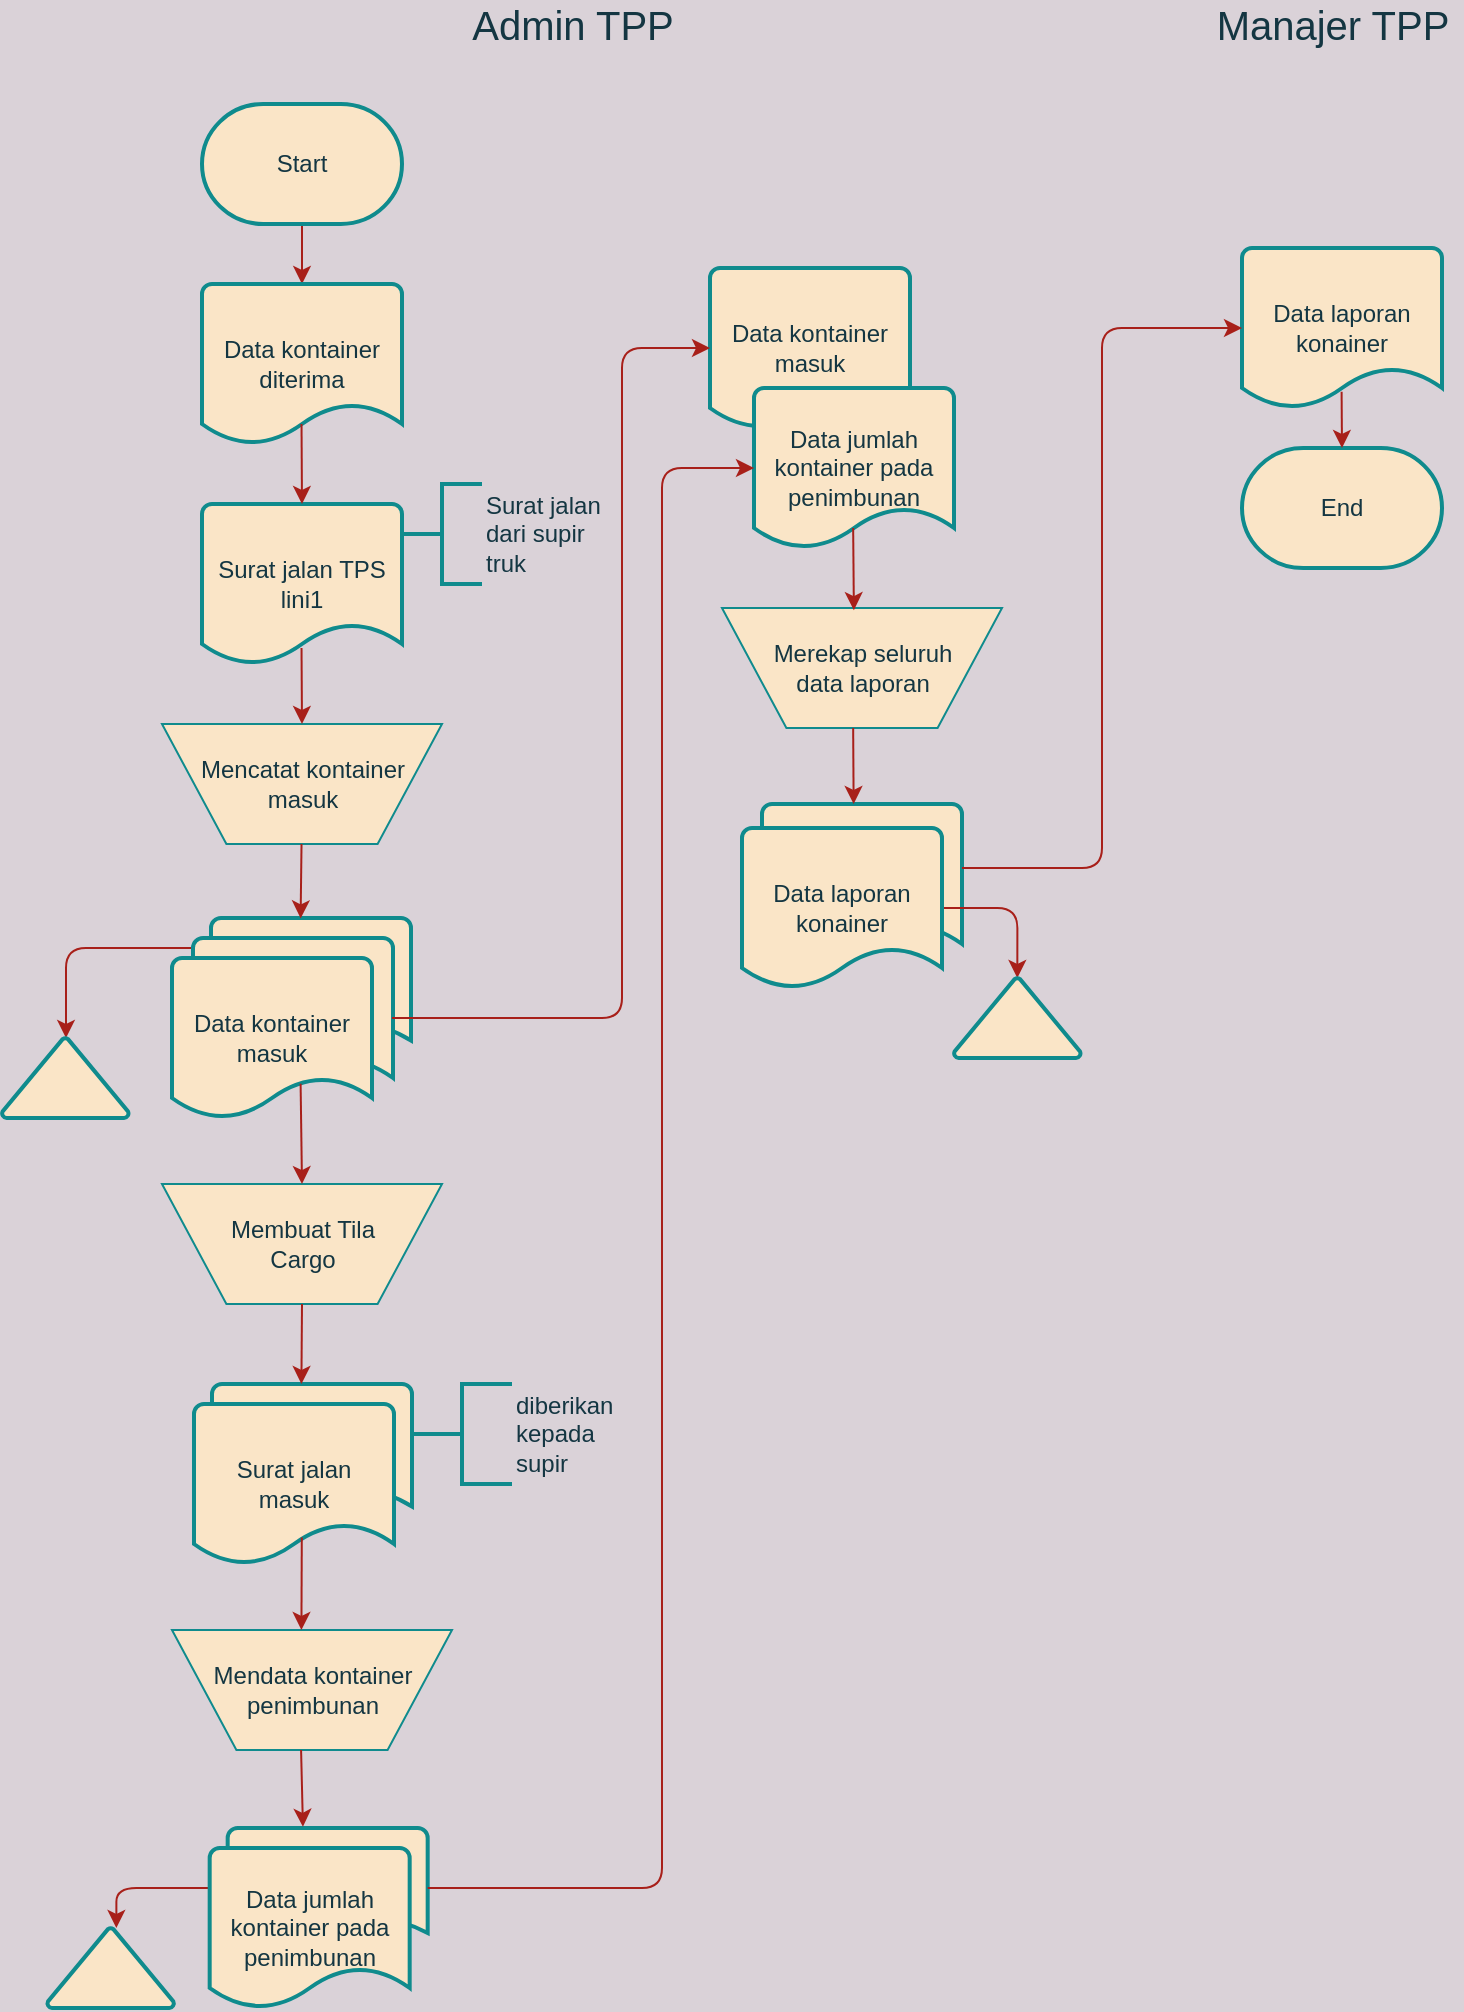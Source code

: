<mxfile version="13.8.1" type="github">
  <diagram id="C5RBs43oDa-KdzZeNtuy" name="Kntainer Masuk">
    <mxGraphModel dx="1483" dy="781" grid="1" gridSize="10" guides="1" tooltips="1" connect="1" arrows="1" fold="1" page="1" pageScale="1" pageWidth="827" pageHeight="1169" background="#DAD2D8" math="0" shadow="0">
      <root>
        <mxCell id="WIyWlLk6GJQsqaUBKTNV-0" />
        <mxCell id="WIyWlLk6GJQsqaUBKTNV-1" parent="WIyWlLk6GJQsqaUBKTNV-0" />
        <mxCell id="tV1ILy-u4YtAFmCyhSWu-0" value="&lt;font style=&quot;font-size: 20px&quot;&gt;Admin TPP&lt;/font&gt;" style="text;html=1;align=center;verticalAlign=middle;resizable=0;points=[];autosize=1;fontColor=#143642;" vertex="1" parent="WIyWlLk6GJQsqaUBKTNV-1">
          <mxGeometry x="235" y="38" width="120" height="20" as="geometry" />
        </mxCell>
        <mxCell id="tV1ILy-u4YtAFmCyhSWu-1" value="&lt;div style=&quot;font-size: 20px&quot;&gt;&lt;font style=&quot;font-size: 20px&quot;&gt;Manajer TPP&lt;/font&gt;&lt;/div&gt;" style="text;html=1;align=center;verticalAlign=middle;resizable=0;points=[];autosize=1;fontColor=#143642;" vertex="1" parent="WIyWlLk6GJQsqaUBKTNV-1">
          <mxGeometry x="610" y="38" width="130" height="20" as="geometry" />
        </mxCell>
        <mxCell id="tV1ILy-u4YtAFmCyhSWu-147" style="edgeStyle=orthogonalEdgeStyle;orthogonalLoop=1;jettySize=auto;html=1;labelBackgroundColor=#DAD2D8;strokeColor=#A8201A;fontColor=#143642;" edge="1" parent="WIyWlLk6GJQsqaUBKTNV-1" source="tV1ILy-u4YtAFmCyhSWu-2" target="tV1ILy-u4YtAFmCyhSWu-3">
          <mxGeometry relative="1" as="geometry" />
        </mxCell>
        <mxCell id="tV1ILy-u4YtAFmCyhSWu-2" value="Start" style="strokeWidth=2;html=1;shape=mxgraph.flowchart.terminator;whiteSpace=wrap;fillColor=#FAE5C7;strokeColor=#0F8B8D;fontColor=#143642;" vertex="1" parent="WIyWlLk6GJQsqaUBKTNV-1">
          <mxGeometry x="110" y="88" width="100" height="60" as="geometry" />
        </mxCell>
        <mxCell id="tV1ILy-u4YtAFmCyhSWu-3" value="Data kontainer diterima" style="strokeWidth=2;html=1;shape=mxgraph.flowchart.document2;whiteSpace=wrap;size=0.25;fillColor=#FAE5C7;strokeColor=#0F8B8D;fontColor=#143642;" vertex="1" parent="WIyWlLk6GJQsqaUBKTNV-1">
          <mxGeometry x="110" y="178" width="100" height="80" as="geometry" />
        </mxCell>
        <mxCell id="tV1ILy-u4YtAFmCyhSWu-5" value="&lt;div&gt;Surat jalan TPS &lt;br&gt;&lt;/div&gt;&lt;div&gt;lini1&lt;/div&gt;" style="strokeWidth=2;html=1;shape=mxgraph.flowchart.document2;whiteSpace=wrap;size=0.25;fillColor=#FAE5C7;strokeColor=#0F8B8D;fontColor=#143642;" vertex="1" parent="WIyWlLk6GJQsqaUBKTNV-1">
          <mxGeometry x="110" y="288" width="100" height="80" as="geometry" />
        </mxCell>
        <mxCell id="tV1ILy-u4YtAFmCyhSWu-7" value="" style="verticalLabelPosition=bottom;verticalAlign=top;html=1;shape=trapezoid;perimeter=trapezoidPerimeter;whiteSpace=wrap;size=0.23;arcSize=10;flipV=1;fillColor=#FAE5C7;strokeColor=#0F8B8D;fontColor=#143642;" vertex="1" parent="WIyWlLk6GJQsqaUBKTNV-1">
          <mxGeometry x="90" y="398" width="140" height="60" as="geometry" />
        </mxCell>
        <mxCell id="tV1ILy-u4YtAFmCyhSWu-8" value="&lt;div&gt;Mencatat kontainer &lt;br&gt;&lt;/div&gt;&lt;div&gt;masuk&lt;/div&gt;" style="text;html=1;align=center;verticalAlign=middle;resizable=0;points=[];autosize=1;fontColor=#143642;" vertex="1" parent="WIyWlLk6GJQsqaUBKTNV-1">
          <mxGeometry x="105" y="413" width="110" height="30" as="geometry" />
        </mxCell>
        <mxCell id="tV1ILy-u4YtAFmCyhSWu-9" value="&lt;div&gt;Surat jalan&lt;/div&gt;&lt;div&gt; dari supir &lt;br&gt;&lt;/div&gt;&lt;div&gt;truk&lt;/div&gt;" style="strokeWidth=2;html=1;shape=mxgraph.flowchart.annotation_2;align=left;labelPosition=right;pointerEvents=1;fillColor=#FAE5C7;strokeColor=#0F8B8D;fontColor=#143642;" vertex="1" parent="WIyWlLk6GJQsqaUBKTNV-1">
          <mxGeometry x="210" y="278" width="40" height="50" as="geometry" />
        </mxCell>
        <mxCell id="tV1ILy-u4YtAFmCyhSWu-12" value="" style="verticalLabelPosition=bottom;verticalAlign=top;html=1;shape=trapezoid;perimeter=trapezoidPerimeter;whiteSpace=wrap;size=0.23;arcSize=10;flipV=1;fillColor=#FAE5C7;strokeColor=#0F8B8D;fontColor=#143642;" vertex="1" parent="WIyWlLk6GJQsqaUBKTNV-1">
          <mxGeometry x="90" y="628" width="140" height="60" as="geometry" />
        </mxCell>
        <mxCell id="tV1ILy-u4YtAFmCyhSWu-13" value="&lt;div&gt;Membuat Tila &lt;br&gt;&lt;/div&gt;&lt;div&gt;Cargo&lt;br&gt;&lt;/div&gt;" style="text;html=1;align=center;verticalAlign=middle;resizable=0;points=[];autosize=1;fontColor=#143642;" vertex="1" parent="WIyWlLk6GJQsqaUBKTNV-1">
          <mxGeometry x="120" y="643" width="80" height="30" as="geometry" />
        </mxCell>
        <mxCell id="tV1ILy-u4YtAFmCyhSWu-14" value="&lt;div&gt;Surat jalan &lt;br&gt;&lt;/div&gt;&lt;div&gt;masuk&lt;/div&gt;" style="strokeWidth=2;html=1;shape=mxgraph.flowchart.document2;whiteSpace=wrap;size=0.25;fillColor=#FAE5C7;strokeColor=#0F8B8D;fontColor=#143642;" vertex="1" parent="WIyWlLk6GJQsqaUBKTNV-1">
          <mxGeometry x="115" y="728" width="100" height="70" as="geometry" />
        </mxCell>
        <mxCell id="tV1ILy-u4YtAFmCyhSWu-15" value="&lt;div&gt;Surat jalan &lt;br&gt;&lt;/div&gt;&lt;div&gt;masuk&lt;/div&gt;" style="strokeWidth=2;html=1;shape=mxgraph.flowchart.document2;whiteSpace=wrap;size=0.25;fillColor=#FAE5C7;strokeColor=#0F8B8D;fontColor=#143642;" vertex="1" parent="WIyWlLk6GJQsqaUBKTNV-1">
          <mxGeometry x="106" y="738" width="100" height="80" as="geometry" />
        </mxCell>
        <mxCell id="tV1ILy-u4YtAFmCyhSWu-16" value="&lt;div&gt;diberikan &lt;br&gt;&lt;/div&gt;&lt;div&gt;kepada &lt;br&gt;&lt;/div&gt;&lt;div&gt;supir&lt;/div&gt;" style="strokeWidth=2;html=1;shape=mxgraph.flowchart.annotation_2;align=left;labelPosition=right;pointerEvents=1;fillColor=#FAE5C7;strokeColor=#0F8B8D;fontColor=#143642;" vertex="1" parent="WIyWlLk6GJQsqaUBKTNV-1">
          <mxGeometry x="215" y="728" width="50" height="50" as="geometry" />
        </mxCell>
        <mxCell id="tV1ILy-u4YtAFmCyhSWu-17" value="" style="verticalLabelPosition=bottom;verticalAlign=top;html=1;shape=trapezoid;perimeter=trapezoidPerimeter;whiteSpace=wrap;size=0.23;arcSize=10;flipV=1;fillColor=#FAE5C7;strokeColor=#0F8B8D;fontColor=#143642;" vertex="1" parent="WIyWlLk6GJQsqaUBKTNV-1">
          <mxGeometry x="95" y="851" width="140" height="60" as="geometry" />
        </mxCell>
        <mxCell id="tV1ILy-u4YtAFmCyhSWu-18" value="&lt;div&gt;Mendata kontainer&lt;/div&gt;&lt;div&gt;penimbunan&lt;br&gt;&lt;/div&gt;" style="text;html=1;align=center;verticalAlign=middle;resizable=0;points=[];autosize=1;fontColor=#143642;" vertex="1" parent="WIyWlLk6GJQsqaUBKTNV-1">
          <mxGeometry x="110" y="866" width="110" height="30" as="geometry" />
        </mxCell>
        <mxCell id="tV1ILy-u4YtAFmCyhSWu-31" value="" style="edgeStyle=orthogonalEdgeStyle;orthogonalLoop=1;jettySize=auto;html=1;entryX=0.5;entryY=0;entryDx=0;entryDy=0;entryPerimeter=0;labelBackgroundColor=#DAD2D8;strokeColor=#A8201A;fontColor=#143642;" edge="1" parent="WIyWlLk6GJQsqaUBKTNV-1" source="tV1ILy-u4YtAFmCyhSWu-21">
          <mxGeometry relative="1" as="geometry">
            <mxPoint x="67.175" y="1000" as="targetPoint" />
            <Array as="points">
              <mxPoint x="66.84" y="980" />
            </Array>
          </mxGeometry>
        </mxCell>
        <mxCell id="tV1ILy-u4YtAFmCyhSWu-21" value="&lt;div&gt;Surat jalan &lt;br&gt;&lt;/div&gt;&lt;div&gt;masuk&lt;/div&gt;" style="strokeWidth=2;html=1;shape=mxgraph.flowchart.document2;whiteSpace=wrap;size=0.25;fillColor=#FAE5C7;strokeColor=#0F8B8D;fontColor=#143642;" vertex="1" parent="WIyWlLk6GJQsqaUBKTNV-1">
          <mxGeometry x="122.84" y="950" width="100" height="60" as="geometry" />
        </mxCell>
        <mxCell id="tV1ILy-u4YtAFmCyhSWu-22" value="Data jumlah kontainer pada penimbunan" style="strokeWidth=2;html=1;shape=mxgraph.flowchart.document2;whiteSpace=wrap;size=0.25;fillColor=#FAE5C7;strokeColor=#0F8B8D;fontColor=#143642;" vertex="1" parent="WIyWlLk6GJQsqaUBKTNV-1">
          <mxGeometry x="113.84" y="960" width="100" height="80" as="geometry" />
        </mxCell>
        <mxCell id="tV1ILy-u4YtAFmCyhSWu-28" value="" style="edgeStyle=orthogonalEdgeStyle;orthogonalLoop=1;jettySize=auto;html=1;labelBackgroundColor=#DAD2D8;strokeColor=#A8201A;fontColor=#143642;" edge="1" parent="WIyWlLk6GJQsqaUBKTNV-1" source="tV1ILy-u4YtAFmCyhSWu-23" target="tV1ILy-u4YtAFmCyhSWu-25">
          <mxGeometry relative="1" as="geometry">
            <Array as="points">
              <mxPoint x="42" y="510" />
            </Array>
          </mxGeometry>
        </mxCell>
        <mxCell id="tV1ILy-u4YtAFmCyhSWu-23" value="&lt;div&gt;Surat jalan &lt;br&gt;&lt;/div&gt;&lt;div&gt;masuk&lt;/div&gt;" style="strokeWidth=2;html=1;shape=mxgraph.flowchart.document2;whiteSpace=wrap;size=0.25;fillColor=#FAE5C7;strokeColor=#0F8B8D;fontColor=#143642;" vertex="1" parent="WIyWlLk6GJQsqaUBKTNV-1">
          <mxGeometry x="114.5" y="495" width="100" height="70" as="geometry" />
        </mxCell>
        <mxCell id="tV1ILy-u4YtAFmCyhSWu-24" value="Data kontainer masuk" style="strokeWidth=2;html=1;shape=mxgraph.flowchart.document2;whiteSpace=wrap;size=0.25;fillColor=#FAE5C7;strokeColor=#0F8B8D;fontColor=#143642;" vertex="1" parent="WIyWlLk6GJQsqaUBKTNV-1">
          <mxGeometry x="105.5" y="505" width="100" height="80" as="geometry" />
        </mxCell>
        <mxCell id="tV1ILy-u4YtAFmCyhSWu-25" value="" style="strokeWidth=2;html=1;shape=mxgraph.flowchart.extract_or_measurement;whiteSpace=wrap;fillColor=#FAE5C7;strokeColor=#0F8B8D;fontColor=#143642;" vertex="1" parent="WIyWlLk6GJQsqaUBKTNV-1">
          <mxGeometry x="10" y="555" width="63.33" height="40" as="geometry" />
        </mxCell>
        <mxCell id="tV1ILy-u4YtAFmCyhSWu-26" value="Data kontainer masuk" style="strokeWidth=2;html=1;shape=mxgraph.flowchart.document2;whiteSpace=wrap;size=0.25;fillColor=#FAE5C7;strokeColor=#0F8B8D;fontColor=#143642;" vertex="1" parent="WIyWlLk6GJQsqaUBKTNV-1">
          <mxGeometry x="95" y="515" width="100" height="80" as="geometry" />
        </mxCell>
        <mxCell id="tV1ILy-u4YtAFmCyhSWu-30" value="" style="strokeWidth=2;html=1;shape=mxgraph.flowchart.extract_or_measurement;whiteSpace=wrap;fillColor=#FAE5C7;strokeColor=#0F8B8D;fontColor=#143642;" vertex="1" parent="WIyWlLk6GJQsqaUBKTNV-1">
          <mxGeometry x="32.67" y="1000" width="63.33" height="40" as="geometry" />
        </mxCell>
        <mxCell id="tV1ILy-u4YtAFmCyhSWu-43" value="" style="endArrow=classic;html=1;entryX=0.5;entryY=0;entryDx=0;entryDy=0;entryPerimeter=0;labelBackgroundColor=#DAD2D8;strokeColor=#A8201A;fontColor=#143642;" edge="1" parent="WIyWlLk6GJQsqaUBKTNV-1" target="tV1ILy-u4YtAFmCyhSWu-5">
          <mxGeometry width="50" height="50" relative="1" as="geometry">
            <mxPoint x="159.76" y="248" as="sourcePoint" />
            <mxPoint x="159.76" y="278" as="targetPoint" />
          </mxGeometry>
        </mxCell>
        <mxCell id="tV1ILy-u4YtAFmCyhSWu-45" value="" style="endArrow=classic;html=1;entryX=0.448;entryY=0.003;entryDx=0;entryDy=0;entryPerimeter=0;labelBackgroundColor=#DAD2D8;strokeColor=#A8201A;fontColor=#143642;" edge="1" parent="WIyWlLk6GJQsqaUBKTNV-1" target="tV1ILy-u4YtAFmCyhSWu-23">
          <mxGeometry width="50" height="50" relative="1" as="geometry">
            <mxPoint x="159.76" y="458" as="sourcePoint" />
            <mxPoint x="159.76" y="488" as="targetPoint" />
          </mxGeometry>
        </mxCell>
        <mxCell id="tV1ILy-u4YtAFmCyhSWu-46" value="" style="endArrow=classic;html=1;entryX=0.5;entryY=0;entryDx=0;entryDy=0;labelBackgroundColor=#DAD2D8;strokeColor=#A8201A;fontColor=#143642;" edge="1" parent="WIyWlLk6GJQsqaUBKTNV-1" target="tV1ILy-u4YtAFmCyhSWu-7">
          <mxGeometry width="50" height="50" relative="1" as="geometry">
            <mxPoint x="159.76" y="360" as="sourcePoint" />
            <mxPoint x="159.76" y="390" as="targetPoint" />
          </mxGeometry>
        </mxCell>
        <mxCell id="tV1ILy-u4YtAFmCyhSWu-47" value="" style="endArrow=classic;html=1;entryX=0.5;entryY=0;entryDx=0;entryDy=0;exitX=0.643;exitY=0.786;exitDx=0;exitDy=0;exitPerimeter=0;labelBackgroundColor=#DAD2D8;strokeColor=#A8201A;fontColor=#143642;" edge="1" parent="WIyWlLk6GJQsqaUBKTNV-1" source="tV1ILy-u4YtAFmCyhSWu-26" target="tV1ILy-u4YtAFmCyhSWu-12">
          <mxGeometry width="50" height="50" relative="1" as="geometry">
            <mxPoint x="159.71" y="585" as="sourcePoint" />
            <mxPoint x="159.71" y="615" as="targetPoint" />
          </mxGeometry>
        </mxCell>
        <mxCell id="tV1ILy-u4YtAFmCyhSWu-48" value="" style="endArrow=classic;html=1;exitX=0.5;exitY=1;exitDx=0;exitDy=0;labelBackgroundColor=#DAD2D8;strokeColor=#A8201A;fontColor=#143642;" edge="1" parent="WIyWlLk6GJQsqaUBKTNV-1" source="tV1ILy-u4YtAFmCyhSWu-12">
          <mxGeometry width="50" height="50" relative="1" as="geometry">
            <mxPoint x="159.71" y="698" as="sourcePoint" />
            <mxPoint x="159.71" y="728" as="targetPoint" />
          </mxGeometry>
        </mxCell>
        <mxCell id="tV1ILy-u4YtAFmCyhSWu-49" value="" style="endArrow=classic;html=1;exitX=0.427;exitY=-0.01;exitDx=0;exitDy=0;exitPerimeter=0;labelBackgroundColor=#DAD2D8;strokeColor=#A8201A;fontColor=#143642;" edge="1" parent="WIyWlLk6GJQsqaUBKTNV-1">
          <mxGeometry width="50" height="50" relative="1" as="geometry">
            <mxPoint x="159.54" y="911.0" as="sourcePoint" />
            <mxPoint x="160.47" y="949.4" as="targetPoint" />
          </mxGeometry>
        </mxCell>
        <mxCell id="tV1ILy-u4YtAFmCyhSWu-53" value="" style="endArrow=classic;html=1;exitX=0.539;exitY=0.834;exitDx=0;exitDy=0;exitPerimeter=0;labelBackgroundColor=#DAD2D8;strokeColor=#A8201A;fontColor=#143642;" edge="1" parent="WIyWlLk6GJQsqaUBKTNV-1" source="tV1ILy-u4YtAFmCyhSWu-15">
          <mxGeometry width="50" height="50" relative="1" as="geometry">
            <mxPoint x="159.71" y="821" as="sourcePoint" />
            <mxPoint x="159.71" y="851" as="targetPoint" />
          </mxGeometry>
        </mxCell>
        <mxCell id="tV1ILy-u4YtAFmCyhSWu-54" value="Data kontainer masuk" style="strokeWidth=2;html=1;shape=mxgraph.flowchart.document2;whiteSpace=wrap;size=0.25;fillColor=#FAE5C7;strokeColor=#0F8B8D;fontColor=#143642;" vertex="1" parent="WIyWlLk6GJQsqaUBKTNV-1">
          <mxGeometry x="364" y="170" width="100" height="80" as="geometry" />
        </mxCell>
        <mxCell id="tV1ILy-u4YtAFmCyhSWu-55" value="" style="edgeStyle=elbowEdgeStyle;elbow=horizontal;endArrow=classic;html=1;entryX=0;entryY=0.5;entryDx=0;entryDy=0;entryPerimeter=0;labelBackgroundColor=#DAD2D8;strokeColor=#A8201A;fontColor=#143642;" edge="1" parent="WIyWlLk6GJQsqaUBKTNV-1" target="tV1ILy-u4YtAFmCyhSWu-54">
          <mxGeometry width="50" height="50" relative="1" as="geometry">
            <mxPoint x="205" y="545" as="sourcePoint" />
            <mxPoint x="255" y="495" as="targetPoint" />
            <Array as="points">
              <mxPoint x="320" y="310" />
              <mxPoint x="330" y="380" />
            </Array>
          </mxGeometry>
        </mxCell>
        <mxCell id="tV1ILy-u4YtAFmCyhSWu-56" value="Data jumlah kontainer pada penimbunan" style="strokeWidth=2;html=1;shape=mxgraph.flowchart.document2;whiteSpace=wrap;size=0.25;fillColor=#FAE5C7;strokeColor=#0F8B8D;fontColor=#143642;" vertex="1" parent="WIyWlLk6GJQsqaUBKTNV-1">
          <mxGeometry x="386" y="230" width="100" height="80" as="geometry" />
        </mxCell>
        <mxCell id="tV1ILy-u4YtAFmCyhSWu-57" value="" style="edgeStyle=elbowEdgeStyle;elbow=horizontal;endArrow=classic;html=1;labelBackgroundColor=#DAD2D8;strokeColor=#A8201A;fontColor=#143642;" edge="1" parent="WIyWlLk6GJQsqaUBKTNV-1" target="tV1ILy-u4YtAFmCyhSWu-56">
          <mxGeometry width="50" height="50" relative="1" as="geometry">
            <mxPoint x="222.84" y="980" as="sourcePoint" />
            <mxPoint x="470" y="410" as="targetPoint" />
            <Array as="points">
              <mxPoint x="340" y="320" />
              <mxPoint x="360" y="390" />
            </Array>
          </mxGeometry>
        </mxCell>
        <mxCell id="tV1ILy-u4YtAFmCyhSWu-58" value="" style="verticalLabelPosition=bottom;verticalAlign=top;html=1;shape=trapezoid;perimeter=trapezoidPerimeter;whiteSpace=wrap;size=0.23;arcSize=10;flipV=1;fillColor=#FAE5C7;strokeColor=#0F8B8D;fontColor=#143642;" vertex="1" parent="WIyWlLk6GJQsqaUBKTNV-1">
          <mxGeometry x="370" y="340" width="140" height="60" as="geometry" />
        </mxCell>
        <mxCell id="tV1ILy-u4YtAFmCyhSWu-59" value="&lt;div&gt;Merekap seluruh &lt;br&gt;&lt;/div&gt;&lt;div&gt;data laporan&lt;br&gt;&lt;/div&gt;" style="text;html=1;align=center;verticalAlign=middle;resizable=0;points=[];autosize=1;fontColor=#143642;" vertex="1" parent="WIyWlLk6GJQsqaUBKTNV-1">
          <mxGeometry x="390" y="355" width="100" height="30" as="geometry" />
        </mxCell>
        <mxCell id="tV1ILy-u4YtAFmCyhSWu-60" value="Data laporan konainer" style="strokeWidth=2;html=1;shape=mxgraph.flowchart.document2;whiteSpace=wrap;size=0.25;fillColor=#FAE5C7;strokeColor=#0F8B8D;fontColor=#143642;" vertex="1" parent="WIyWlLk6GJQsqaUBKTNV-1">
          <mxGeometry x="390" y="438" width="100" height="80" as="geometry" />
        </mxCell>
        <mxCell id="tV1ILy-u4YtAFmCyhSWu-61" value="" style="endArrow=classic;html=1;entryX=0.471;entryY=0.982;entryDx=0;entryDy=0;entryPerimeter=0;labelBackgroundColor=#DAD2D8;strokeColor=#A8201A;fontColor=#143642;" edge="1" parent="WIyWlLk6GJQsqaUBKTNV-1" target="tV1ILy-u4YtAFmCyhSWu-58">
          <mxGeometry width="50" height="50" relative="1" as="geometry">
            <mxPoint x="435.58" y="300" as="sourcePoint" />
            <mxPoint x="435.82" y="338" as="targetPoint" />
          </mxGeometry>
        </mxCell>
        <mxCell id="tV1ILy-u4YtAFmCyhSWu-62" value="" style="endArrow=classic;html=1;entryX=0.5;entryY=0;entryDx=0;entryDy=0;labelBackgroundColor=#DAD2D8;strokeColor=#A8201A;fontColor=#143642;" edge="1" parent="WIyWlLk6GJQsqaUBKTNV-1">
          <mxGeometry width="50" height="50" relative="1" as="geometry">
            <mxPoint x="435.58" y="400" as="sourcePoint" />
            <mxPoint x="435.82" y="438" as="targetPoint" />
          </mxGeometry>
        </mxCell>
        <mxCell id="tV1ILy-u4YtAFmCyhSWu-146" style="edgeStyle=orthogonalEdgeStyle;orthogonalLoop=1;jettySize=auto;html=1;entryX=0.5;entryY=0;entryDx=0;entryDy=0;entryPerimeter=0;labelBackgroundColor=#DAD2D8;strokeColor=#A8201A;fontColor=#143642;" edge="1" parent="WIyWlLk6GJQsqaUBKTNV-1" source="tV1ILy-u4YtAFmCyhSWu-144" target="tV1ILy-u4YtAFmCyhSWu-145">
          <mxGeometry relative="1" as="geometry" />
        </mxCell>
        <mxCell id="tV1ILy-u4YtAFmCyhSWu-144" value="Data laporan konainer" style="strokeWidth=2;html=1;shape=mxgraph.flowchart.document2;whiteSpace=wrap;size=0.25;fillColor=#FAE5C7;strokeColor=#0F8B8D;fontColor=#143642;" vertex="1" parent="WIyWlLk6GJQsqaUBKTNV-1">
          <mxGeometry x="380" y="450" width="100" height="80" as="geometry" />
        </mxCell>
        <mxCell id="tV1ILy-u4YtAFmCyhSWu-145" value="" style="strokeWidth=2;html=1;shape=mxgraph.flowchart.extract_or_measurement;whiteSpace=wrap;fillColor=#FAE5C7;strokeColor=#0F8B8D;fontColor=#143642;" vertex="1" parent="WIyWlLk6GJQsqaUBKTNV-1">
          <mxGeometry x="486" y="525" width="63.33" height="40" as="geometry" />
        </mxCell>
        <mxCell id="tV1ILy-u4YtAFmCyhSWu-148" value="Data laporan konainer" style="strokeWidth=2;html=1;shape=mxgraph.flowchart.document2;whiteSpace=wrap;size=0.25;fillColor=#FAE5C7;strokeColor=#0F8B8D;fontColor=#143642;" vertex="1" parent="WIyWlLk6GJQsqaUBKTNV-1">
          <mxGeometry x="630" y="160" width="100" height="80" as="geometry" />
        </mxCell>
        <mxCell id="tV1ILy-u4YtAFmCyhSWu-149" value="" style="edgeStyle=elbowEdgeStyle;elbow=horizontal;endArrow=classic;html=1;entryX=0;entryY=0.5;entryDx=0;entryDy=0;entryPerimeter=0;labelBackgroundColor=#DAD2D8;strokeColor=#A8201A;fontColor=#143642;" edge="1" parent="WIyWlLk6GJQsqaUBKTNV-1" target="tV1ILy-u4YtAFmCyhSWu-148">
          <mxGeometry width="50" height="50" relative="1" as="geometry">
            <mxPoint x="490" y="470" as="sourcePoint" />
            <mxPoint x="540" y="420" as="targetPoint" />
          </mxGeometry>
        </mxCell>
        <mxCell id="tV1ILy-u4YtAFmCyhSWu-150" value="&lt;div&gt;End&lt;/div&gt;" style="strokeWidth=2;html=1;shape=mxgraph.flowchart.terminator;whiteSpace=wrap;fillColor=#FAE5C7;strokeColor=#0F8B8D;fontColor=#143642;" vertex="1" parent="WIyWlLk6GJQsqaUBKTNV-1">
          <mxGeometry x="630" y="260" width="100" height="60" as="geometry" />
        </mxCell>
        <mxCell id="tV1ILy-u4YtAFmCyhSWu-152" value="" style="endArrow=classic;html=1;exitX=0.498;exitY=0.898;exitDx=0;exitDy=0;exitPerimeter=0;labelBackgroundColor=#DAD2D8;strokeColor=#A8201A;fontColor=#143642;" edge="1" parent="WIyWlLk6GJQsqaUBKTNV-1" source="tV1ILy-u4YtAFmCyhSWu-148">
          <mxGeometry width="50" height="50" relative="1" as="geometry">
            <mxPoint x="679.8" y="246.92" as="sourcePoint" />
            <mxPoint x="680" y="260" as="targetPoint" />
          </mxGeometry>
        </mxCell>
      </root>
    </mxGraphModel>
  </diagram>
</mxfile>
